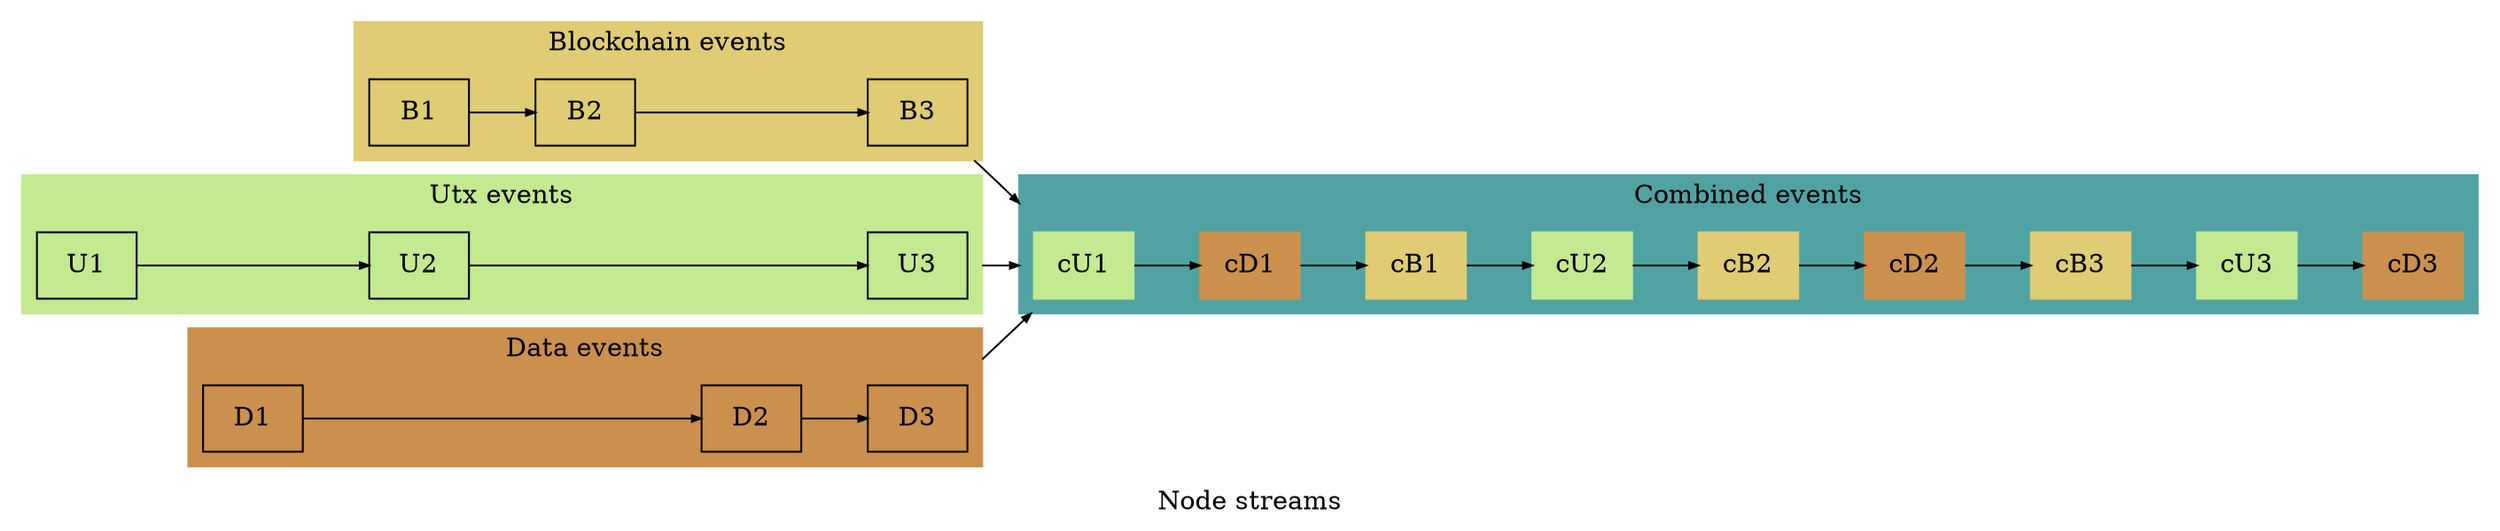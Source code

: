 // @formatter:off
digraph MatcherNodeStreams {
  graph [label="Node streams", newrank="true", rankdir=LR, compound=true]
  node [shape="box"]
  edge [fontsize=11, arrowsize=0.5]

  subgraph cluster_0 {
    B1 -> B2 -> B3

    label = "Blockchain events"
    style = "filled"
    color = "#DFCC74"
  }

  subgraph cluster_1 {
    U1 -> U2 [minlen=2]
    U2 -> U3 [minlen=3]

    label = "Utx events"
    style = "filled"
    color = "#C3E991"
  }

  subgraph cluster_2 {
    D1 -> D2 [minlen=3]
    D2 -> D3

    label = "Data events"
    style = "filled"
    color = "#CB904D"
  }

  subgraph cluster_3 {
    label = "Combined events"
    style = "filled"
    color = "#51A3A3"

    cU1 -> cD1 -> cB1 -> cU2 -> cB2 -> cD2 -> cB3 -> cU3 -> cD3

    cB1 [style="filled", color="#DFCC74"]
    cB2 [style="filled", color="#DFCC74"]
    cB3 [style="filled", color="#DFCC74"]

    cU1 [style="filled", color="#C3E991"]
    cU2 [style="filled", color="#C3E991"]
    cU3 [style="filled", color="#C3E991"]

    cD1 [style="filled", color="#CB904D"]
    cD2 [style="filled", color="#CB904D"]
    cD3 [style="filled", color="#CB904D"]
  }

  B3 -> cU1 [ltail=cluster_0, lhead=cluster_3]
  U3 -> cU1 [ltail=cluster_1, lhead=cluster_3]
  D3 -> cU1 [ltail=cluster_2, lhead=cluster_3]

  {rank = same; B1 U2}
  {rank = same; B3 D3}
}
